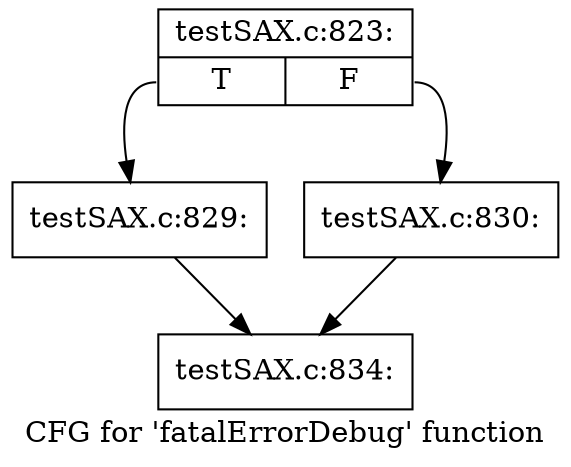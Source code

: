 digraph "CFG for 'fatalErrorDebug' function" {
	label="CFG for 'fatalErrorDebug' function";

	Node0x488eaa0 [shape=record,label="{testSAX.c:823:|{<s0>T|<s1>F}}"];
	Node0x488eaa0:s0 -> Node0x4890bc0;
	Node0x488eaa0:s1 -> Node0x4890c10;
	Node0x4890bc0 [shape=record,label="{testSAX.c:829:}"];
	Node0x4890bc0 -> Node0x4890190;
	Node0x4890c10 [shape=record,label="{testSAX.c:830:}"];
	Node0x4890c10 -> Node0x4890190;
	Node0x4890190 [shape=record,label="{testSAX.c:834:}"];
}
